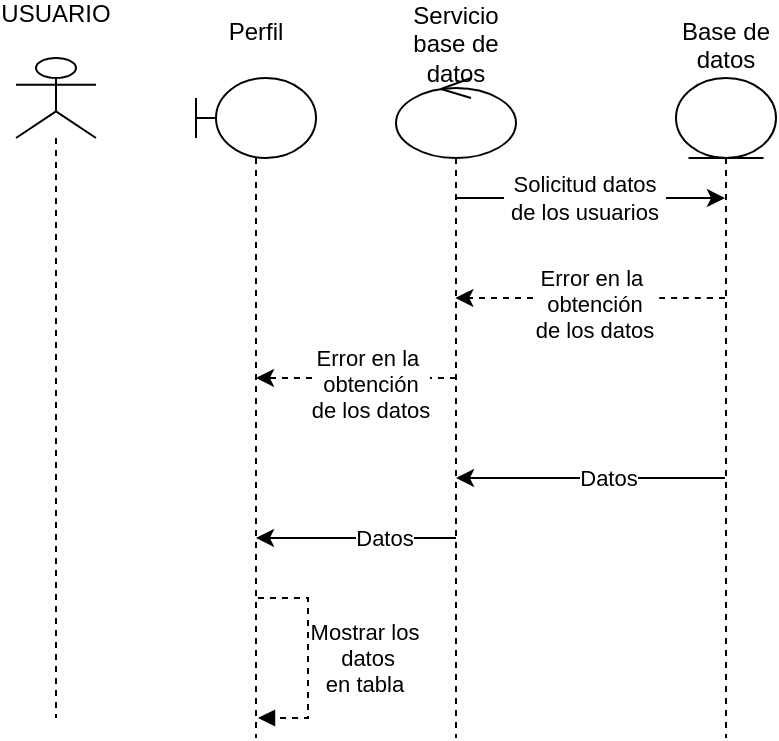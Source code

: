 <mxfile version="13.6.10" type="device"><diagram id="UfYbKwdu4PKP9rGZrU39" name="Page-1"><mxGraphModel dx="785" dy="444" grid="1" gridSize="10" guides="1" tooltips="1" connect="1" arrows="1" fold="1" page="1" pageScale="1" pageWidth="827" pageHeight="1169" math="0" shadow="0"><root><mxCell id="0"/><mxCell id="1" parent="0"/><mxCell id="NuBFNAfn7r29nDJ_Eoth-1" value="USUARIO" style="shape=umlLifeline;participant=umlActor;perimeter=lifelinePerimeter;whiteSpace=wrap;html=1;container=1;collapsible=0;recursiveResize=0;verticalAlign=top;spacingTop=-36;outlineConnect=0;spacingBottom=100;" vertex="1" parent="1"><mxGeometry x="130" y="150" width="40" height="330" as="geometry"/></mxCell><mxCell id="NuBFNAfn7r29nDJ_Eoth-2" value="Base de datos" style="shape=umlLifeline;participant=umlEntity;perimeter=lifelinePerimeter;whiteSpace=wrap;html=1;container=1;collapsible=0;recursiveResize=0;verticalAlign=top;spacingTop=-37;outlineConnect=0;spacingBottom=5;" vertex="1" parent="1"><mxGeometry x="460" y="160" width="50" height="330" as="geometry"/></mxCell><mxCell id="NuBFNAfn7r29nDJ_Eoth-3" value="Servicio base de datos" style="shape=umlLifeline;participant=umlControl;perimeter=lifelinePerimeter;whiteSpace=wrap;html=1;container=1;collapsible=0;recursiveResize=0;verticalAlign=top;spacingTop=-45;outlineConnect=0;" vertex="1" parent="1"><mxGeometry x="320" y="160" width="60" height="330" as="geometry"/></mxCell><mxCell id="NuBFNAfn7r29nDJ_Eoth-4" value="Perfil" style="shape=umlLifeline;participant=umlBoundary;perimeter=lifelinePerimeter;whiteSpace=wrap;html=1;container=1;collapsible=0;recursiveResize=0;verticalAlign=top;spacingTop=-37;outlineConnect=0;" vertex="1" parent="1"><mxGeometry x="220" y="160" width="60" height="330" as="geometry"/></mxCell><mxCell id="NuBFNAfn7r29nDJ_Eoth-7" value="" style="endArrow=classic;html=1;" edge="1" parent="1" target="NuBFNAfn7r29nDJ_Eoth-2"><mxGeometry width="50" height="50" relative="1" as="geometry"><mxPoint x="349.997" y="220" as="sourcePoint"/><mxPoint x="450.33" y="220" as="targetPoint"/><Array as="points"/></mxGeometry></mxCell><mxCell id="NuBFNAfn7r29nDJ_Eoth-8" value="Solicitud datos&lt;br&gt;&amp;nbsp;de los usuarios&amp;nbsp;" style="edgeLabel;html=1;align=center;verticalAlign=middle;resizable=0;points=[];" vertex="1" connectable="0" parent="NuBFNAfn7r29nDJ_Eoth-7"><mxGeometry x="-0.315" y="1" relative="1" as="geometry"><mxPoint x="17.8" y="1" as="offset"/></mxGeometry></mxCell><mxCell id="NuBFNAfn7r29nDJ_Eoth-11" value="" style="endArrow=classic;html=1;dashed=1;" edge="1" parent="1"><mxGeometry width="50" height="50" relative="1" as="geometry"><mxPoint x="484.5" y="270" as="sourcePoint"/><mxPoint x="349.667" y="270" as="targetPoint"/><Array as="points"><mxPoint x="470" y="270"/><mxPoint x="460" y="270"/></Array></mxGeometry></mxCell><mxCell id="NuBFNAfn7r29nDJ_Eoth-12" value="Error en la&amp;nbsp;&lt;br&gt;obtención&lt;br&gt;de los datos" style="edgeLabel;html=1;align=center;verticalAlign=middle;resizable=0;points=[];" vertex="1" connectable="0" parent="NuBFNAfn7r29nDJ_Eoth-11"><mxGeometry x="0.308" y="2" relative="1" as="geometry"><mxPoint x="22.6" y="1" as="offset"/></mxGeometry></mxCell><mxCell id="NuBFNAfn7r29nDJ_Eoth-56" value="" style="endArrow=classic;html=1;" edge="1" parent="1" source="NuBFNAfn7r29nDJ_Eoth-2"><mxGeometry width="50" height="50" relative="1" as="geometry"><mxPoint x="481.5" y="360" as="sourcePoint"/><mxPoint x="350" y="360" as="targetPoint"/><Array as="points"/></mxGeometry></mxCell><mxCell id="NuBFNAfn7r29nDJ_Eoth-57" value="Datos" style="edgeLabel;html=1;align=center;verticalAlign=middle;resizable=0;points=[];" vertex="1" connectable="0" parent="NuBFNAfn7r29nDJ_Eoth-56"><mxGeometry x="0.308" y="2" relative="1" as="geometry"><mxPoint x="28.83" y="-2" as="offset"/></mxGeometry></mxCell><mxCell id="NuBFNAfn7r29nDJ_Eoth-68" value="" style="endArrow=classic;html=1;dashed=1;" edge="1" parent="1"><mxGeometry width="50" height="50" relative="1" as="geometry"><mxPoint x="350" y="310" as="sourcePoint"/><mxPoint x="249.997" y="310" as="targetPoint"/><Array as="points"/></mxGeometry></mxCell><mxCell id="NuBFNAfn7r29nDJ_Eoth-69" value="Error en la&amp;nbsp;&lt;br&gt;obtención&lt;br&gt;de los datos" style="edgeLabel;html=1;align=center;verticalAlign=middle;resizable=0;points=[];" vertex="1" connectable="0" parent="NuBFNAfn7r29nDJ_Eoth-68"><mxGeometry x="0.308" y="2" relative="1" as="geometry"><mxPoint x="22.6" y="1" as="offset"/></mxGeometry></mxCell><mxCell id="NuBFNAfn7r29nDJ_Eoth-70" value="" style="endArrow=classic;html=1;" edge="1" parent="1"><mxGeometry width="50" height="50" relative="1" as="geometry"><mxPoint x="350" y="390" as="sourcePoint"/><mxPoint x="250" y="390" as="targetPoint"/><Array as="points"/></mxGeometry></mxCell><mxCell id="NuBFNAfn7r29nDJ_Eoth-71" value="Datos" style="edgeLabel;html=1;align=center;verticalAlign=middle;resizable=0;points=[];" vertex="1" connectable="0" parent="NuBFNAfn7r29nDJ_Eoth-70"><mxGeometry x="0.308" y="2" relative="1" as="geometry"><mxPoint x="28.83" y="-2" as="offset"/></mxGeometry></mxCell><mxCell id="NuBFNAfn7r29nDJ_Eoth-73" value="Mostrar los&lt;br&gt;&amp;nbsp;datos&lt;br&gt;en tabla" style="edgeStyle=orthogonalEdgeStyle;html=1;align=center;spacingLeft=56;endArrow=block;rounded=0;dashed=1;" edge="1" parent="1"><mxGeometry relative="1" as="geometry"><mxPoint x="250.99" y="420" as="sourcePoint"/><Array as="points"><mxPoint x="275.99" y="420"/></Array><mxPoint x="250.99" y="480" as="targetPoint"/></mxGeometry></mxCell></root></mxGraphModel></diagram></mxfile>
